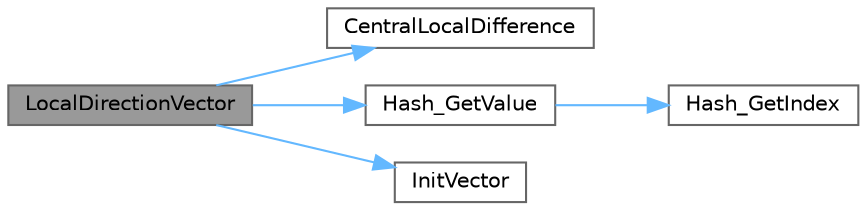 digraph "LocalDirectionVector"
{
 // LATEX_PDF_SIZE
  bgcolor="transparent";
  edge [fontname=Helvetica,fontsize=10,labelfontname=Helvetica,labelfontsize=10];
  node [fontname=Helvetica,fontsize=10,shape=box,height=0.2,width=0.4];
  rankdir="LR";
  Node1 [id="Node000001",label="LocalDirectionVector",height=0.2,width=0.4,color="gray40", fillcolor="grey60", style="filled", fontcolor="black",tooltip=" "];
  Node1 -> Node2 [id="edge1_Node000001_Node000002",color="steelblue1",style="solid",tooltip=" "];
  Node2 [id="Node000002",label="CentralLocalDifference",height=0.2,width=0.4,color="grey40", fillcolor="white", style="filled",URL="$da/de0/a00317.html#a37d2cf3f48b1b2c436f630a2b649cf52",tooltip=" "];
  Node1 -> Node3 [id="edge2_Node000001_Node000003",color="steelblue1",style="solid",tooltip=" "];
  Node3 [id="Node000003",label="Hash_GetValue",height=0.2,width=0.4,color="grey40", fillcolor="white", style="filled",URL="$d5/d35/a00266.html#a27578c1b5a3ab68d8f144ed86ea72cc2",tooltip=" "];
  Node3 -> Node4 [id="edge3_Node000003_Node000004",color="steelblue1",style="solid",tooltip=" "];
  Node4 [id="Node000004",label="Hash_GetIndex",height=0.2,width=0.4,color="grey40", fillcolor="white", style="filled",URL="$d5/d35/a00266.html#a7026562de200bd5e9813f101d9eb614b",tooltip=" "];
  Node1 -> Node5 [id="edge4_Node000001_Node000005",color="steelblue1",style="solid",tooltip=" "];
  Node5 [id="Node000005",label="InitVector",height=0.2,width=0.4,color="grey40", fillcolor="white", style="filled",URL="$df/d91/a00335.html#ab9661c8e10293140db24d4b650785939",tooltip=" "];
}

